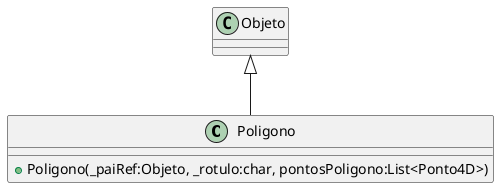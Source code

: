 @startuml
class Poligono {
    + Poligono(_paiRef:Objeto, _rotulo:char, pontosPoligono:List<Ponto4D>)
}
Objeto <|-- Poligono
@enduml
